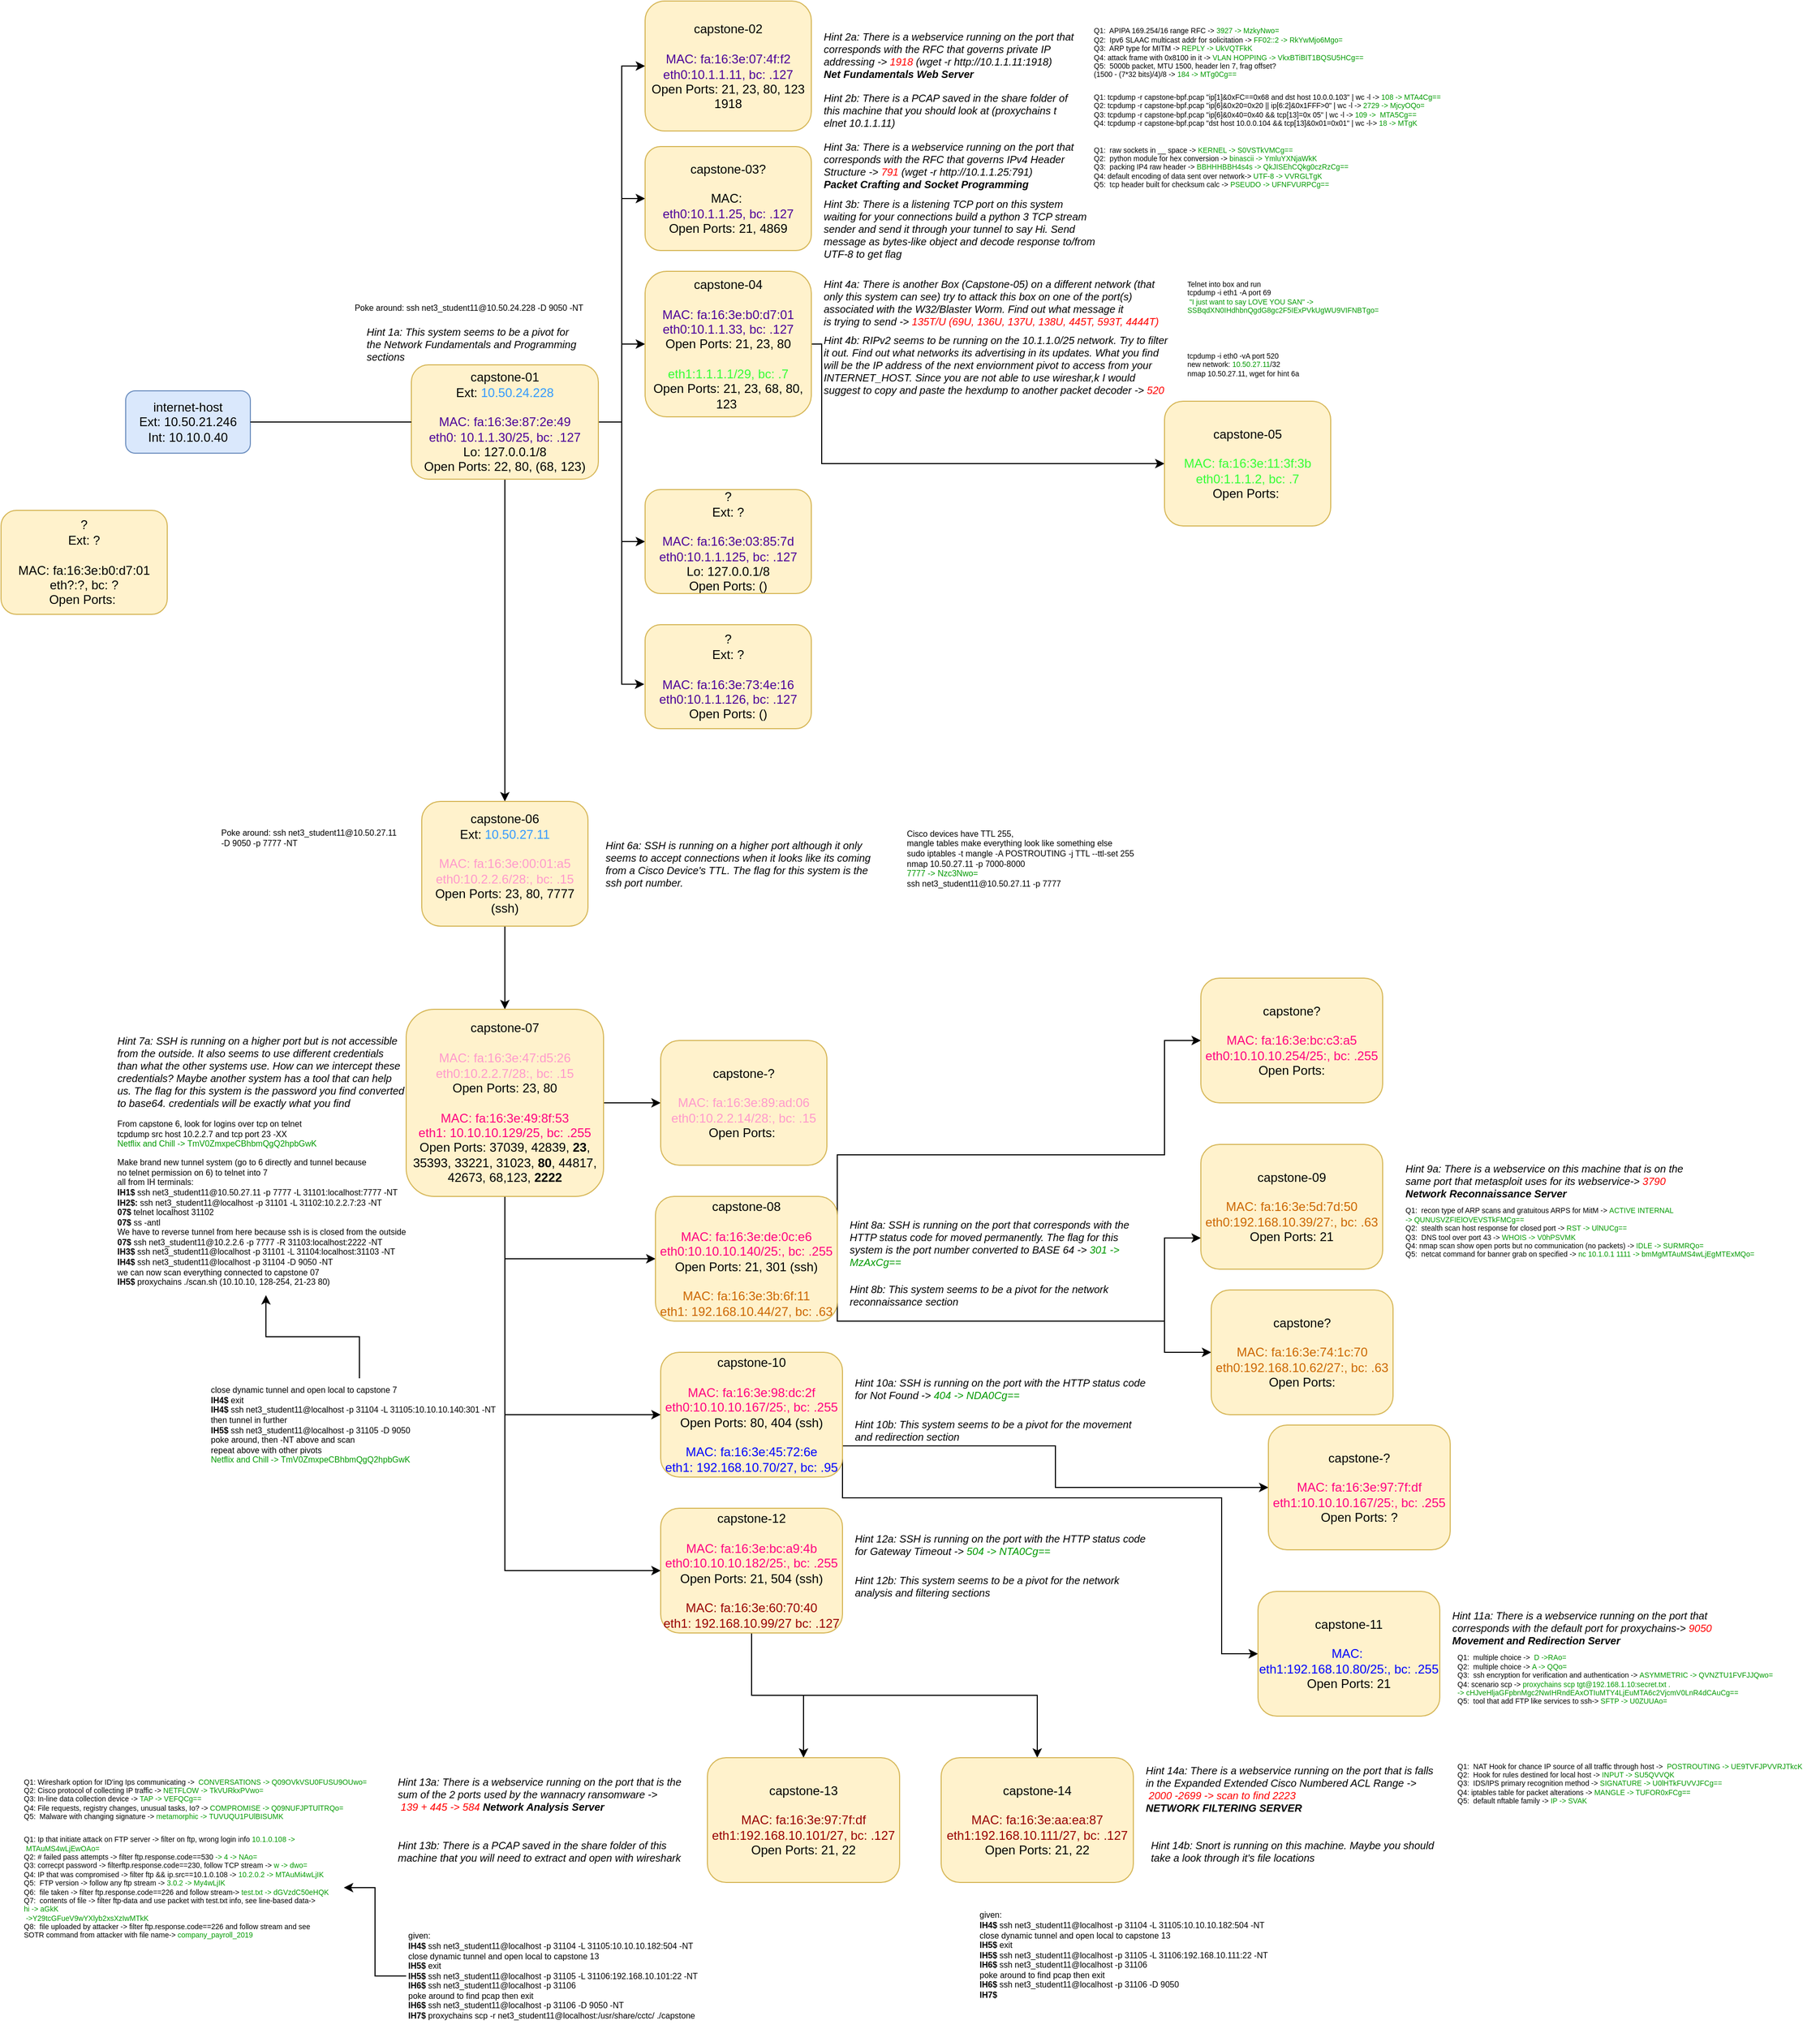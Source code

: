 <mxfile version="16.6.2" type="github">
  <diagram id="ZfgTW8RmMzK-_vYFPty-" name="Page-1">
    <mxGraphModel dx="1363" dy="275" grid="1" gridSize="10" guides="1" tooltips="1" connect="1" arrows="1" fold="1" page="1" pageScale="1" pageWidth="850" pageHeight="1100" math="0" shadow="0">
      <root>
        <mxCell id="0" />
        <mxCell id="1" parent="0" />
        <mxCell id="hog6Gc4PmT9u0CKpANyL-1" value="internet-host&lt;br&gt;Ext: 10.50.21.246&lt;br&gt;Int: 10.10.0.40" style="rounded=1;whiteSpace=wrap;html=1;fillColor=#dae8fc;strokeColor=#6c8ebf;" vertex="1" parent="1">
          <mxGeometry y="745" width="120" height="60" as="geometry" />
        </mxCell>
        <mxCell id="hog6Gc4PmT9u0CKpANyL-12" style="edgeStyle=orthogonalEdgeStyle;rounded=0;orthogonalLoop=1;jettySize=auto;html=1;exitX=1;exitY=0.5;exitDx=0;exitDy=0;entryX=0;entryY=0.5;entryDx=0;entryDy=0;" edge="1" parent="1" source="hog6Gc4PmT9u0CKpANyL-2" target="hog6Gc4PmT9u0CKpANyL-4">
          <mxGeometry relative="1" as="geometry" />
        </mxCell>
        <mxCell id="hog6Gc4PmT9u0CKpANyL-17" style="edgeStyle=orthogonalEdgeStyle;rounded=0;orthogonalLoop=1;jettySize=auto;html=1;exitX=1;exitY=0.5;exitDx=0;exitDy=0;entryX=0;entryY=0.5;entryDx=0;entryDy=0;" edge="1" parent="1" source="hog6Gc4PmT9u0CKpANyL-2" target="hog6Gc4PmT9u0CKpANyL-14">
          <mxGeometry relative="1" as="geometry" />
        </mxCell>
        <mxCell id="hog6Gc4PmT9u0CKpANyL-18" style="edgeStyle=orthogonalEdgeStyle;rounded=0;orthogonalLoop=1;jettySize=auto;html=1;exitX=1;exitY=0.5;exitDx=0;exitDy=0;entryX=0;entryY=0.5;entryDx=0;entryDy=0;" edge="1" parent="1" source="hog6Gc4PmT9u0CKpANyL-2" target="hog6Gc4PmT9u0CKpANyL-15">
          <mxGeometry relative="1" as="geometry" />
        </mxCell>
        <mxCell id="hog6Gc4PmT9u0CKpANyL-19" style="edgeStyle=orthogonalEdgeStyle;rounded=0;orthogonalLoop=1;jettySize=auto;html=1;exitX=1;exitY=0.5;exitDx=0;exitDy=0;entryX=-0.005;entryY=0.573;entryDx=0;entryDy=0;entryPerimeter=0;" edge="1" parent="1" source="hog6Gc4PmT9u0CKpANyL-2" target="hog6Gc4PmT9u0CKpANyL-16">
          <mxGeometry relative="1" as="geometry" />
        </mxCell>
        <mxCell id="hog6Gc4PmT9u0CKpANyL-42" style="edgeStyle=orthogonalEdgeStyle;rounded=0;orthogonalLoop=1;jettySize=auto;html=1;entryX=0.5;entryY=0;entryDx=0;entryDy=0;fontSize=12;fontColor=#000000;" edge="1" parent="1" source="hog6Gc4PmT9u0CKpANyL-2" target="hog6Gc4PmT9u0CKpANyL-41">
          <mxGeometry relative="1" as="geometry">
            <Array as="points" />
          </mxGeometry>
        </mxCell>
        <mxCell id="hog6Gc4PmT9u0CKpANyL-55" style="edgeStyle=orthogonalEdgeStyle;rounded=0;orthogonalLoop=1;jettySize=auto;html=1;exitX=1;exitY=0.5;exitDx=0;exitDy=0;entryX=0;entryY=0.5;entryDx=0;entryDy=0;fontSize=8;fontColor=#000000;" edge="1" parent="1" source="hog6Gc4PmT9u0CKpANyL-2" target="hog6Gc4PmT9u0CKpANyL-20">
          <mxGeometry relative="1" as="geometry" />
        </mxCell>
        <mxCell id="hog6Gc4PmT9u0CKpANyL-2" value="capstone-01&lt;br&gt;Ext: &lt;font color=&quot;#3399ff&quot;&gt;10.50.24.228&lt;/font&gt;&lt;br&gt;&lt;br&gt;&lt;font color=&quot;#4c0099&quot;&gt;MAC:&amp;nbsp;fa:16:3e:87:2e:49&lt;br&gt;eth0: 10.1.1.30/25, bc: .127&lt;/font&gt;&lt;br&gt;Lo: 127.0.0.1/8&lt;br&gt;Open Ports: 22, 80, (68, 123)" style="rounded=1;whiteSpace=wrap;html=1;fillColor=#fff2cc;strokeColor=#d6b656;" vertex="1" parent="1">
          <mxGeometry x="275" y="720" width="180" height="110" as="geometry" />
        </mxCell>
        <mxCell id="hog6Gc4PmT9u0CKpANyL-37" style="edgeStyle=orthogonalEdgeStyle;rounded=0;orthogonalLoop=1;jettySize=auto;html=1;exitX=1;exitY=0.5;exitDx=0;exitDy=0;fontSize=12;fontColor=#000000;entryX=0;entryY=0.5;entryDx=0;entryDy=0;" edge="1" parent="1" source="hog6Gc4PmT9u0CKpANyL-4" target="hog6Gc4PmT9u0CKpANyL-36">
          <mxGeometry relative="1" as="geometry">
            <mxPoint x="970" y="840" as="targetPoint" />
            <Array as="points">
              <mxPoint x="670" y="700" />
              <mxPoint x="670" y="815" />
            </Array>
          </mxGeometry>
        </mxCell>
        <mxCell id="hog6Gc4PmT9u0CKpANyL-4" value="capstone-04&lt;br&gt;&lt;br&gt;&lt;font color=&quot;#4c0099&quot;&gt;MAC:&amp;nbsp;fa:16:3e:b0:d7:01&lt;br&gt;eth0:10.1.1.33, bc: .127&lt;/font&gt;&lt;br&gt;Open Ports: 21, 23, 80&lt;br&gt;&lt;br&gt;&lt;font color=&quot;#33ff33&quot;&gt;eth1:1.1.1.1/29, bc: .7&lt;/font&gt;&lt;br&gt;Open Ports: 21, 23, 68, 80, 123&amp;nbsp;" style="rounded=1;whiteSpace=wrap;html=1;fillColor=#fff2cc;strokeColor=#d6b656;" vertex="1" parent="1">
          <mxGeometry x="500" y="630" width="160" height="140" as="geometry" />
        </mxCell>
        <mxCell id="hog6Gc4PmT9u0CKpANyL-9" value="" style="edgeStyle=orthogonalEdgeStyle;rounded=0;orthogonalLoop=1;jettySize=auto;html=1;exitX=1;exitY=0.5;exitDx=0;exitDy=0;endArrow=none;" edge="1" parent="1" source="hog6Gc4PmT9u0CKpANyL-1" target="hog6Gc4PmT9u0CKpANyL-2">
          <mxGeometry relative="1" as="geometry">
            <mxPoint x="120" y="775" as="sourcePoint" />
            <mxPoint x="230" y="775" as="targetPoint" />
          </mxGeometry>
        </mxCell>
        <mxCell id="hog6Gc4PmT9u0CKpANyL-13" value="?&lt;br&gt;Ext: ?&lt;br&gt;&lt;br&gt;MAC:&amp;nbsp;fa:16:3e:b0:d7:01&lt;br&gt;eth?:?, bc: ?&lt;br&gt;Open Ports:&amp;nbsp;" style="rounded=1;whiteSpace=wrap;html=1;fillColor=#fff2cc;strokeColor=#d6b656;" vertex="1" parent="1">
          <mxGeometry x="-120" y="860" width="160" height="100" as="geometry" />
        </mxCell>
        <mxCell id="hog6Gc4PmT9u0CKpANyL-14" value="capstone-02&lt;br&gt;&lt;br&gt;&lt;font color=&quot;#4c0099&quot;&gt;MAC: fa:16:3e:07:4f:f2&lt;br&gt;eth0:10.1.1.11, bc: .127&lt;/font&gt;&lt;br&gt;Open Ports: 21, 23, 80, 123 1918" style="rounded=1;whiteSpace=wrap;html=1;fillColor=#fff2cc;strokeColor=#d6b656;" vertex="1" parent="1">
          <mxGeometry x="500" y="370" width="160" height="125" as="geometry" />
        </mxCell>
        <mxCell id="hog6Gc4PmT9u0CKpANyL-15" value="?&lt;br&gt;Ext: ?&lt;br&gt;&lt;br&gt;&lt;font color=&quot;#4c0099&quot;&gt;MAC: fa:16:3e:03:85:7d&lt;br&gt;eth0:10.1.1.125, bc: .127&lt;/font&gt;&lt;br&gt;Lo: 127.0.0.1/8&lt;br&gt;Open Ports: ()" style="rounded=1;whiteSpace=wrap;html=1;fillColor=#fff2cc;strokeColor=#d6b656;" vertex="1" parent="1">
          <mxGeometry x="500" y="840" width="160" height="100" as="geometry" />
        </mxCell>
        <mxCell id="hog6Gc4PmT9u0CKpANyL-16" value="?&lt;br&gt;Ext: ?&lt;br&gt;&lt;br&gt;&lt;font color=&quot;#4c0099&quot;&gt;MAC:&amp;nbsp;fa:16:3e:73:4e:16&lt;br&gt;eth0:10.1.1.126, bc: .127&lt;/font&gt;&lt;br&gt;Open Ports: ()" style="rounded=1;whiteSpace=wrap;html=1;fillColor=#fff2cc;strokeColor=#d6b656;" vertex="1" parent="1">
          <mxGeometry x="500" y="970" width="160" height="100" as="geometry" />
        </mxCell>
        <mxCell id="hog6Gc4PmT9u0CKpANyL-20" value="capstone-03?&lt;br&gt;&lt;br&gt;MAC:&amp;nbsp;&lt;br&gt;&lt;font color=&quot;#4c0099&quot;&gt;eth0:10.1.1.25, bc: .127&lt;/font&gt;&lt;br&gt;Open Ports: 21, 4869" style="rounded=1;whiteSpace=wrap;html=1;fillColor=#fff2cc;strokeColor=#d6b656;" vertex="1" parent="1">
          <mxGeometry x="500" y="510" width="160" height="100" as="geometry" />
        </mxCell>
        <mxCell id="hog6Gc4PmT9u0CKpANyL-21" value="Hint 2a: There is a webservice running on the port that &lt;br style=&quot;font-size: 10px&quot;&gt;corresponds with the RFC that governs private IP &lt;br&gt;addressing -&amp;gt; &lt;font color=&quot;#ff0000&quot;&gt;1918&amp;nbsp;&lt;/font&gt;(wget -r http://10.1.1.11:1918)&lt;br&gt;&lt;b&gt;Net Fundamentals Web Server&lt;/b&gt;" style="text;html=1;align=left;verticalAlign=middle;resizable=0;points=[];autosize=1;strokeColor=none;fillColor=none;fontStyle=2;fontSize=10;" vertex="1" parent="1">
          <mxGeometry x="670" y="397" width="260" height="50" as="geometry" />
        </mxCell>
        <mxCell id="hog6Gc4PmT9u0CKpANyL-22" value="Hint 2b: There is a PCAP saved in the share folder of &lt;br&gt;this machine that you should look at (proxychains t&lt;br&gt;elnet 10.1.1.11)" style="text;html=1;align=left;verticalAlign=middle;resizable=0;points=[];autosize=1;strokeColor=none;fillColor=none;fontStyle=2;fontSize=10;" vertex="1" parent="1">
          <mxGeometry x="670" y="455" width="250" height="40" as="geometry" />
        </mxCell>
        <mxCell id="hog6Gc4PmT9u0CKpANyL-23" value="Hint 3a: There is a webservice running on the port that &lt;br&gt;corresponds with&amp;nbsp;the RFC that governs IPv4 Header &lt;br&gt;Structure -&amp;gt; &lt;font color=&quot;#ff0000&quot;&gt;791 &lt;/font&gt;(wget -r http://10.1.1.25:791)&lt;b&gt;&lt;br&gt;Packet Crafting and Socket Programming&lt;/b&gt;" style="text;html=1;align=left;verticalAlign=middle;resizable=0;points=[];autosize=1;strokeColor=none;fillColor=none;fontStyle=2;fontSize=10;" vertex="1" parent="1">
          <mxGeometry x="670" y="503" width="260" height="50" as="geometry" />
        </mxCell>
        <mxCell id="hog6Gc4PmT9u0CKpANyL-24" value="Hint 3b: There is a listening TCP port on this system &lt;br&gt;waiting for your connections build a python 3 TCP stream &lt;br&gt;sender and send it through your tunnel to say Hi. Send &lt;br&gt;message as bytes-like object and&amp;nbsp;decode response to/from &lt;br&gt;UTF-8 to get flag&amp;nbsp;" style="text;html=1;align=left;verticalAlign=middle;resizable=0;points=[];autosize=1;strokeColor=none;fillColor=none;fontStyle=2;fontSize=10;" vertex="1" parent="1">
          <mxGeometry x="670" y="554" width="280" height="70" as="geometry" />
        </mxCell>
        <mxCell id="hog6Gc4PmT9u0CKpANyL-25" value="Hint 4a: There is another Box (Capstone-05) on a different network (that&lt;br&gt;only this system can see) try to attack this box on one of the port(s)&amp;nbsp;&lt;br&gt;associated with the W32/Blaster Worm. Find out what message it&lt;br&gt;is trying to send -&amp;gt;&amp;nbsp;&lt;font color=&quot;#ff0000&quot;&gt;135T/U (69U, 136U, 137U, 138U, 445T, 593T, 4444T)&lt;/font&gt;" style="text;html=1;align=left;verticalAlign=middle;resizable=0;points=[];autosize=1;strokeColor=none;fillColor=none;fontStyle=2;fontSize=10;" vertex="1" parent="1">
          <mxGeometry x="670" y="635" width="340" height="50" as="geometry" />
        </mxCell>
        <mxCell id="hog6Gc4PmT9u0CKpANyL-26" value="Hint 4b: RIPv2 seems to be running on the 10.1.1.0/25 network. Try to filter&lt;br&gt;it out. Find out what networks its advertising in its updates. What you find&lt;br&gt;will be the IP address of the next enviornment pivot to access from your&amp;nbsp;&lt;br&gt;INTERNET_HOST. Since you are not able to use wireshar,k I would &lt;br&gt;suggest to copy and paste the hexdump to another packet decoder -&amp;gt; &lt;font color=&quot;#ff0000&quot;&gt;520&lt;/font&gt;" style="text;html=1;align=left;verticalAlign=middle;resizable=0;points=[];autosize=1;strokeColor=none;fillColor=none;fontStyle=2;fontSize=10;" vertex="1" parent="1">
          <mxGeometry x="670" y="685" width="350" height="70" as="geometry" />
        </mxCell>
        <mxCell id="hog6Gc4PmT9u0CKpANyL-27" value="Hint 1a: This system seems to be a pivot for&lt;br&gt;the Network Fundamentals and Programming&lt;br&gt;sections" style="text;html=1;align=left;verticalAlign=middle;resizable=0;points=[];autosize=1;strokeColor=none;fillColor=none;fontStyle=2;fontSize=10;" vertex="1" parent="1">
          <mxGeometry x="230" y="680" width="220" height="40" as="geometry" />
        </mxCell>
        <mxCell id="hog6Gc4PmT9u0CKpANyL-30" value="&lt;font color=&quot;#000000&quot; style=&quot;font-size: 7px&quot;&gt;Q1:&amp;nbsp; APIPA 169.254/16 range RFC -&amp;gt;&lt;/font&gt;&lt;font color=&quot;#009900&quot; style=&quot;font-size: 7px&quot;&gt;&amp;nbsp;3927 -&amp;gt; MzkyNwo=&lt;br style=&quot;font-size: 7px&quot;&gt;&lt;/font&gt;&lt;font color=&quot;#000000&quot; style=&quot;font-size: 7px&quot;&gt;Q2:&amp;nbsp; Ipv6 SLAAC multicast addr for solicitation -&amp;gt;&lt;/font&gt;&lt;font color=&quot;#009900&quot; style=&quot;font-size: 7px&quot;&gt;&amp;nbsp;FF02::2 -&amp;gt;&amp;nbsp;&lt;/font&gt;&lt;font color=&quot;#009900&quot; style=&quot;font-size: 7px&quot;&gt;RkYwMjo6Mgo=&lt;br style=&quot;font-size: 7px&quot;&gt;&lt;/font&gt;&lt;font color=&quot;#000000&quot; style=&quot;font-size: 7px&quot;&gt;Q3:&amp;nbsp; ARP type for MITM -&amp;gt;&lt;/font&gt;&lt;font color=&quot;#009900&quot; style=&quot;font-size: 7px&quot;&gt;&amp;nbsp;REPLY -&amp;gt;&amp;nbsp;&lt;/font&gt;&lt;font color=&quot;#009900&quot; style=&quot;font-size: 7px&quot;&gt;UkVQTFkK&lt;br style=&quot;font-size: 7px&quot;&gt;&lt;/font&gt;&lt;font color=&quot;#000000&quot; style=&quot;font-size: 7px&quot;&gt;Q4: attack frame with 0x8100 in it -&amp;gt;&lt;/font&gt;&lt;font color=&quot;#009900&quot; style=&quot;font-size: 7px&quot;&gt;&amp;nbsp;VLAN HOPPING -&amp;gt;&amp;nbsp;&lt;/font&gt;&lt;font color=&quot;#009900&quot; style=&quot;font-size: 7px&quot;&gt;VkxBTiBIT1BQSU5HCg==&lt;br style=&quot;font-size: 7px&quot;&gt;&lt;/font&gt;&lt;font color=&quot;#000000&quot; style=&quot;font-size: 7px&quot;&gt;Q5:&amp;nbsp; 5000b packet, MTU 1500, header len 7, frag offset? &lt;br style=&quot;font-size: 7px&quot;&gt;(1500 - (7*32 bits)/4)/8 -&amp;gt;&lt;/font&gt;&lt;font color=&quot;#009900&quot; style=&quot;font-size: 7px&quot;&gt;&amp;nbsp;184 -&amp;gt;&amp;nbsp;&lt;/font&gt;&lt;font color=&quot;#009900&quot; style=&quot;font-size: 7px&quot;&gt;MTg0Cg==&lt;br style=&quot;font-size: 7px&quot;&gt;&lt;/font&gt;" style="text;html=1;align=left;verticalAlign=middle;resizable=0;points=[];autosize=1;strokeColor=none;fillColor=none;fontSize=7;fontColor=#FF0000;" vertex="1" parent="1">
          <mxGeometry x="930" y="395" width="280" height="50" as="geometry" />
        </mxCell>
        <mxCell id="hog6Gc4PmT9u0CKpANyL-31" value="&lt;font color=&quot;#000000&quot; style=&quot;font-size: 7px&quot;&gt;Q1:&amp;nbsp;&lt;span style=&quot;font-size: 7px&quot;&gt;tcpdump -r capstone-bpf.pcap &quot;ip[1]&amp;amp;0xFC==0x68 and dst host&amp;nbsp;&lt;/span&gt;&lt;span style=&quot;font-size: 7px&quot;&gt;10.0.0.103&quot; | wc -l&lt;/span&gt;&amp;nbsp;-&amp;gt;&lt;/font&gt;&lt;font color=&quot;#009900&quot; style=&quot;font-size: 7px&quot;&gt;&amp;nbsp;108 -&amp;gt; MTA4Cg==&lt;br style=&quot;font-size: 7px&quot;&gt;&lt;/font&gt;&lt;font color=&quot;#000000&quot; style=&quot;font-size: 7px&quot;&gt;Q2: tcpdump -r capstone-bpf.pcap &quot;ip[6]&amp;amp;0x20=0x20 || ip[6:2]&amp;amp;0x1FFF&amp;gt;0&quot; | wc -l&amp;nbsp;-&amp;gt;&lt;/font&gt;&lt;font color=&quot;#009900&quot; style=&quot;font-size: 7px&quot;&gt;&amp;nbsp;2729 -&amp;gt;&amp;nbsp;&lt;/font&gt;&lt;font color=&quot;#009900&quot; style=&quot;font-size: 7px&quot;&gt;MjcyOQo=&lt;br style=&quot;font-size: 7px&quot;&gt;&lt;/font&gt;&lt;font color=&quot;#000000&quot; style=&quot;font-size: 7px&quot;&gt;Q3:&amp;nbsp;&lt;span style=&quot;font-size: 7px&quot;&gt;tcpdump -r capstone-bpf.pcap &quot;ip[6]&amp;amp;0x40=0x40 &amp;amp;&amp;amp; tcp[13]=0x&amp;nbsp;&lt;/span&gt;&lt;span style=&quot;font-size: 7px&quot;&gt;05&quot; | wc -l&amp;nbsp;&lt;/span&gt;-&amp;gt;&lt;/font&gt;&lt;font color=&quot;#009900&quot; style=&quot;font-size: 7px&quot;&gt;&amp;nbsp;109 -&amp;gt;&amp;nbsp;&amp;nbsp;&lt;/font&gt;&lt;font color=&quot;#009900&quot; style=&quot;font-size: 7px&quot;&gt;MTA5Cg==&lt;br style=&quot;font-size: 7px&quot;&gt;&lt;/font&gt;&lt;font color=&quot;#000000&quot; style=&quot;font-size: 7px&quot;&gt;Q4:&amp;nbsp;&lt;span style=&quot;font-size: 7px&quot;&gt;tcpdump -r capstone-bpf.pcap &quot;dst host 10.0.0.104 &amp;amp;&amp;amp; tcp[13&lt;/span&gt;&lt;span style=&quot;font-size: 7px&quot;&gt;]&amp;amp;0x01=0x01&quot; | wc -l&lt;/span&gt;-&amp;gt;&lt;/font&gt;&lt;font color=&quot;#009900&quot; style=&quot;font-size: 7px&quot;&gt;&amp;nbsp;18 -&amp;gt;&amp;nbsp;&lt;/font&gt;&lt;font color=&quot;#009900&quot; style=&quot;font-size: 7px&quot;&gt;MTgK&lt;br style=&quot;font-size: 7px&quot;&gt;&lt;/font&gt;" style="text;html=1;align=left;verticalAlign=middle;resizable=0;points=[];autosize=1;strokeColor=none;fillColor=none;fontSize=7;fontColor=#FF0000;" vertex="1" parent="1">
          <mxGeometry x="930" y="455" width="350" height="40" as="geometry" />
        </mxCell>
        <mxCell id="hog6Gc4PmT9u0CKpANyL-34" value="&lt;font color=&quot;#000000&quot; style=&quot;font-size: 7px;&quot;&gt;Q1:&amp;nbsp; raw sockets in __ space -&amp;gt;&lt;/font&gt;&lt;font color=&quot;#009900&quot; style=&quot;font-size: 7px;&quot;&gt;&amp;nbsp;KERNEL -&amp;gt; S0VSTkVMCg==&lt;br style=&quot;font-size: 7px;&quot;&gt;&lt;/font&gt;&lt;font color=&quot;#000000&quot; style=&quot;font-size: 7px;&quot;&gt;Q2:&amp;nbsp; python module for hex conversion -&amp;gt;&lt;/font&gt;&lt;font color=&quot;#009900&quot; style=&quot;font-size: 7px;&quot;&gt;&amp;nbsp;binascii -&amp;gt;&amp;nbsp;&lt;/font&gt;&lt;font color=&quot;#009900&quot; style=&quot;font-size: 7px;&quot;&gt;YmluYXNjaWkK&lt;br style=&quot;font-size: 7px;&quot;&gt;&lt;/font&gt;&lt;font color=&quot;#000000&quot; style=&quot;font-size: 7px;&quot;&gt;Q3:&amp;nbsp; packing IP4 raw header -&amp;gt;&lt;/font&gt;&lt;font color=&quot;#009900&quot; style=&quot;font-size: 7px;&quot;&gt;&amp;nbsp;BBHHHBBH4s4s -&amp;gt;&amp;nbsp;&lt;/font&gt;&lt;font color=&quot;#009900&quot; style=&quot;font-size: 7px;&quot;&gt;QkJISEhCQkg0czRzCg==&lt;br style=&quot;font-size: 7px;&quot;&gt;&lt;/font&gt;&lt;font color=&quot;#000000&quot; style=&quot;font-size: 7px;&quot;&gt;Q4: default encoding of data sent over network-&amp;gt;&lt;/font&gt;&lt;font color=&quot;#009900&quot; style=&quot;font-size: 7px;&quot;&gt;&amp;nbsp;UTF-8 -&amp;gt;&amp;nbsp;&lt;/font&gt;&lt;font color=&quot;#009900&quot; style=&quot;font-size: 7px;&quot;&gt;VVRGLTgK&lt;br style=&quot;font-size: 7px;&quot;&gt;&lt;/font&gt;&lt;font color=&quot;#000000&quot; style=&quot;font-size: 7px;&quot;&gt;Q5:&amp;nbsp; tcp header built for checksum calc&amp;nbsp;-&amp;gt;&lt;/font&gt;&lt;font color=&quot;#009900&quot; style=&quot;font-size: 7px;&quot;&gt;&amp;nbsp;PSEUDO -&amp;gt;&amp;nbsp;&lt;/font&gt;&lt;font color=&quot;#009900&quot; style=&quot;font-size: 7px;&quot;&gt;UFNFVURPCg==&lt;br style=&quot;font-size: 7px;&quot;&gt;&lt;/font&gt;" style="text;html=1;align=left;verticalAlign=middle;resizable=0;points=[];autosize=1;strokeColor=none;fillColor=none;fontSize=7;fontColor=#FF0000;" vertex="1" parent="1">
          <mxGeometry x="930" y="505" width="260" height="50" as="geometry" />
        </mxCell>
        <mxCell id="hog6Gc4PmT9u0CKpANyL-36" value="capstone-05&lt;br&gt;&lt;br&gt;&lt;font color=&quot;#33ff33&quot;&gt;MAC:&amp;nbsp;fa:16:3e:11:3f:3b&lt;br&gt;eth0:1.1.1.2, bc: .7&lt;br&gt;&lt;/font&gt;Open Ports:&amp;nbsp;" style="rounded=1;whiteSpace=wrap;html=1;fillColor=#fff2cc;strokeColor=#d6b656;" vertex="1" parent="1">
          <mxGeometry x="1000" y="755" width="160" height="120" as="geometry" />
        </mxCell>
        <mxCell id="hog6Gc4PmT9u0CKpANyL-38" value="&lt;font&gt;&lt;font color=&quot;#000000&quot; style=&quot;font-size: 7px&quot;&gt;Telnet into box and run&lt;br&gt;&lt;/font&gt;&lt;font color=&quot;#000000&quot;&gt;tcpdump -i eth1 -A port 69&lt;/font&gt;&lt;br&gt;&amp;nbsp;&lt;font color=&quot;#009900&quot;&gt;&quot;I just want to say LOVE YOU SAN&quot; -&amp;gt;&lt;br&gt;SSBqdXN0IHdhbnQgdG8gc2F5IExPVkUgWU9VIFNBTgo=&amp;nbsp;&lt;/font&gt;&amp;nbsp;&lt;br style=&quot;font-size: 7px&quot;&gt;&lt;/font&gt;" style="text;html=1;align=left;verticalAlign=middle;resizable=0;points=[];autosize=1;strokeColor=none;fillColor=none;fontSize=7;fontColor=#FF0000;" vertex="1" parent="1">
          <mxGeometry x="1020" y="635" width="200" height="40" as="geometry" />
        </mxCell>
        <mxCell id="hog6Gc4PmT9u0CKpANyL-40" value="&lt;font&gt;&lt;font color=&quot;#000000&quot;&gt;tcpdump -i eth0 -vA port 520&lt;br&gt;new network:&amp;nbsp;&lt;/font&gt;&lt;font color=&quot;#009900&quot;&gt;10.50.27.11&lt;/font&gt;&lt;font color=&quot;#000000&quot;&gt;/32&lt;br&gt;nmap 10.50.27.11, wget for hint 6a&lt;/font&gt;&lt;br style=&quot;font-size: 7px&quot;&gt;&lt;/font&gt;" style="text;html=1;align=left;verticalAlign=middle;resizable=0;points=[];autosize=1;strokeColor=none;fillColor=none;fontSize=7;fontColor=#FF0000;" vertex="1" parent="1">
          <mxGeometry x="1020" y="705" width="120" height="30" as="geometry" />
        </mxCell>
        <mxCell id="hog6Gc4PmT9u0CKpANyL-50" style="edgeStyle=orthogonalEdgeStyle;rounded=0;orthogonalLoop=1;jettySize=auto;html=1;exitX=0.5;exitY=1;exitDx=0;exitDy=0;fontSize=8;fontColor=#000000;" edge="1" parent="1" source="hog6Gc4PmT9u0CKpANyL-41" target="hog6Gc4PmT9u0CKpANyL-48">
          <mxGeometry relative="1" as="geometry" />
        </mxCell>
        <mxCell id="hog6Gc4PmT9u0CKpANyL-41" value="capstone-06&lt;br&gt;Ext: &lt;font color=&quot;#3399ff&quot;&gt;10.50.27.11&lt;/font&gt;&lt;br&gt;&lt;br&gt;&lt;font color=&quot;#ff99cc&quot;&gt;MAC:&amp;nbsp;fa:16:3e:00:01:a5&lt;br&gt;eth0:10.2.2.6/28:, bc: .15&lt;/font&gt;&lt;br&gt;Open Ports: 23, 80, 7777 (ssh)" style="rounded=1;whiteSpace=wrap;html=1;fillColor=#fff2cc;strokeColor=#d6b656;" vertex="1" parent="1">
          <mxGeometry x="285" y="1140" width="160" height="120" as="geometry" />
        </mxCell>
        <mxCell id="hog6Gc4PmT9u0CKpANyL-43" value="Hint 6a: SSH is running on a higher port although it only &lt;br&gt;seems to accept connections when it looks like its coming &lt;br&gt;from a Cisco Device&#39;s TTL. The flag for this system is the &lt;br&gt;ssh port number." style="text;html=1;align=left;verticalAlign=middle;resizable=0;points=[];autosize=1;strokeColor=none;fillColor=none;fontStyle=2;fontSize=10;" vertex="1" parent="1">
          <mxGeometry x="460" y="1175" width="270" height="50" as="geometry" />
        </mxCell>
        <mxCell id="hog6Gc4PmT9u0CKpANyL-44" value="&lt;div style=&quot;font-size: 8px&quot;&gt;&lt;span style=&quot;font-size: 8px&quot;&gt;Cisco devices have TTL 255,&lt;/span&gt;&lt;/div&gt;mangle tables make everything look like something else&lt;br style=&quot;font-size: 8px&quot;&gt;sudo iptables -t mangle -A POSTROUTING -j TTL --ttl-set 255&lt;br&gt;nmap 10.50.27.11 -p 7000-8000&lt;br&gt;&lt;font color=&quot;#009900&quot;&gt;7777 -&amp;gt;&amp;nbsp;Nzc3Nwo=&lt;/font&gt;&lt;br&gt;ssh net3_student11@10.50.27.11 -p 7777" style="text;html=1;align=left;verticalAlign=middle;resizable=0;points=[];autosize=1;strokeColor=none;fillColor=none;fontSize=8;fontColor=#000000;" vertex="1" parent="1">
          <mxGeometry x="750" y="1160" width="230" height="70" as="geometry" />
        </mxCell>
        <mxCell id="hog6Gc4PmT9u0CKpANyL-46" value="Poke around:&amp;nbsp;ssh net3_student11@10.50.24.228 -D 9050 -NT" style="text;html=1;align=center;verticalAlign=middle;resizable=0;points=[];autosize=1;strokeColor=none;fillColor=none;fontSize=8;fontColor=#000000;" vertex="1" parent="1">
          <mxGeometry x="210" y="655" width="240" height="20" as="geometry" />
        </mxCell>
        <mxCell id="hog6Gc4PmT9u0CKpANyL-47" value="Poke around:&amp;nbsp;ssh net3_student11@10.50.27.11 &lt;br&gt;-D 9050 -p 7777 -NT" style="text;html=1;align=left;verticalAlign=middle;resizable=0;points=[];autosize=1;strokeColor=none;fillColor=none;fontSize=8;fontColor=#000000;" vertex="1" parent="1">
          <mxGeometry x="90" y="1160" width="180" height="30" as="geometry" />
        </mxCell>
        <mxCell id="hog6Gc4PmT9u0CKpANyL-51" style="edgeStyle=orthogonalEdgeStyle;rounded=0;orthogonalLoop=1;jettySize=auto;html=1;exitX=1;exitY=0.5;exitDx=0;exitDy=0;fontSize=8;fontColor=#000000;" edge="1" parent="1" source="hog6Gc4PmT9u0CKpANyL-48" target="hog6Gc4PmT9u0CKpANyL-49">
          <mxGeometry relative="1" as="geometry" />
        </mxCell>
        <mxCell id="hog6Gc4PmT9u0CKpANyL-68" style="edgeStyle=orthogonalEdgeStyle;rounded=0;orthogonalLoop=1;jettySize=auto;html=1;exitX=0.5;exitY=1;exitDx=0;exitDy=0;fontSize=8;fontColor=#009900;" edge="1" parent="1" source="hog6Gc4PmT9u0CKpANyL-48" target="hog6Gc4PmT9u0CKpANyL-56">
          <mxGeometry relative="1" as="geometry" />
        </mxCell>
        <mxCell id="hog6Gc4PmT9u0CKpANyL-69" style="edgeStyle=orthogonalEdgeStyle;rounded=0;orthogonalLoop=1;jettySize=auto;html=1;exitX=0.5;exitY=1;exitDx=0;exitDy=0;entryX=0;entryY=0.5;entryDx=0;entryDy=0;fontSize=8;fontColor=#009900;" edge="1" parent="1" source="hog6Gc4PmT9u0CKpANyL-48" target="hog6Gc4PmT9u0CKpANyL-57">
          <mxGeometry relative="1" as="geometry" />
        </mxCell>
        <mxCell id="hog6Gc4PmT9u0CKpANyL-70" style="edgeStyle=orthogonalEdgeStyle;rounded=0;orthogonalLoop=1;jettySize=auto;html=1;exitX=0.5;exitY=1;exitDx=0;exitDy=0;entryX=0;entryY=0.5;entryDx=0;entryDy=0;fontSize=8;fontColor=#009900;" edge="1" parent="1" source="hog6Gc4PmT9u0CKpANyL-48" target="hog6Gc4PmT9u0CKpANyL-62">
          <mxGeometry relative="1" as="geometry" />
        </mxCell>
        <mxCell id="hog6Gc4PmT9u0CKpANyL-48" value="capstone-07&lt;br&gt;&lt;br&gt;&lt;font color=&quot;#ff99cc&quot;&gt;MAC:&amp;nbsp;fa:16:3e:47:d5:26&lt;br&gt;eth0:10.2.2.7/28:, bc: .15&lt;/font&gt;&lt;br&gt;Open Ports: 23, 80&lt;br&gt;&lt;br&gt;&lt;font color=&quot;#ff0080&quot;&gt;MAC:&amp;nbsp;fa:16:3e:49:8f:53&lt;br&gt;eth1: 10.10.10.129/25, bc: .255&lt;/font&gt;&lt;br&gt;Open Ports: 37039, 42839, &lt;b&gt;23&lt;/b&gt;, 35393, 33221, 31023, &lt;b&gt;80&lt;/b&gt;, 44817, 42673, 68,123, &lt;b&gt;2222&lt;/b&gt;" style="rounded=1;whiteSpace=wrap;html=1;fillColor=#fff2cc;strokeColor=#d6b656;" vertex="1" parent="1">
          <mxGeometry x="270" y="1340" width="190" height="180" as="geometry" />
        </mxCell>
        <mxCell id="hog6Gc4PmT9u0CKpANyL-49" value="capstone-?&lt;br&gt;&lt;br&gt;&lt;font color=&quot;#ff99cc&quot;&gt;MAC:&amp;nbsp;fa:16:3e:89:ad:06&lt;br&gt;eth0:10.2.2.14/28:, bc: .15&lt;/font&gt;&lt;br&gt;Open Ports:&amp;nbsp;" style="rounded=1;whiteSpace=wrap;html=1;fillColor=#fff2cc;strokeColor=#d6b656;" vertex="1" parent="1">
          <mxGeometry x="515" y="1370" width="160" height="120" as="geometry" />
        </mxCell>
        <mxCell id="hog6Gc4PmT9u0CKpANyL-52" value="Hint 7a: SSH is running on a higher port but is not accessible&lt;br&gt;from the outside. It also seems to use different credentials&amp;nbsp;&lt;br&gt;than what the other systems use. How can we intercept these&lt;br&gt;credentials? Maybe another system has a tool that can help&lt;br&gt;us. The flag for this system is the password you find converted&lt;br&gt;to base64. credentials will be exactly what you find" style="text;html=1;align=left;verticalAlign=middle;resizable=0;points=[];autosize=1;strokeColor=none;fillColor=none;fontStyle=2;fontSize=10;" vertex="1" parent="1">
          <mxGeometry x="-10" y="1360" width="290" height="80" as="geometry" />
        </mxCell>
        <mxCell id="hog6Gc4PmT9u0CKpANyL-53" value="From capstone 6, look for logins over tcp on telnet&lt;br&gt;tcpdump src host 10.2.2.7 and tcp port 23 -XX&lt;br&gt;&lt;font color=&quot;#009900&quot;&gt;Netflix and Chill -&amp;gt;&amp;nbsp;TmV0ZmxpeCBhbmQgQ2hpbGwK&lt;/font&gt;" style="text;html=1;align=left;verticalAlign=middle;resizable=0;points=[];autosize=1;strokeColor=none;fillColor=none;fontSize=8;fontColor=#000000;" vertex="1" parent="1">
          <mxGeometry x="-10" y="1440" width="210" height="40" as="geometry" />
        </mxCell>
        <mxCell id="hog6Gc4PmT9u0CKpANyL-54" value="&lt;div&gt;&lt;font color=&quot;#000000&quot;&gt;Make brand new tunnel system (go to 6 directly and tunnel because&amp;nbsp;&lt;/font&gt;&lt;/div&gt;&lt;div&gt;&lt;font color=&quot;#000000&quot;&gt;no telnet permission on 6) to telnet into 7&lt;/font&gt;&lt;/div&gt;&lt;div&gt;&lt;font color=&quot;#000000&quot;&gt;all from IH terminals:&lt;/font&gt;&lt;/div&gt;&lt;div&gt;&lt;font color=&quot;#000000&quot;&gt;&lt;b&gt;IH1$&amp;nbsp;&lt;/b&gt;ssh net3_student11@10.50.27.11 -p 7777 -L 31101:localhost:777&lt;/font&gt;&lt;span style=&quot;color: rgb(0 , 0 , 0)&quot;&gt;7 -NT&lt;/span&gt;&lt;/div&gt;&lt;div&gt;&lt;font color=&quot;#000000&quot;&gt;&lt;b&gt;IH2$:&amp;nbsp;&lt;/b&gt;ssh net3_student11@localhost -p 31101 -L 31102:10.2.2.7:23 -NT&lt;/font&gt;&lt;br&gt;&lt;/div&gt;&lt;div&gt;&lt;font color=&quot;#000000&quot;&gt;&lt;b&gt;07$&amp;nbsp;&lt;/b&gt;telnet localhost 31102&lt;br&gt;&lt;/font&gt;&lt;/div&gt;&lt;div&gt;&lt;font color=&quot;#000000&quot;&gt;&lt;b&gt;07$&amp;nbsp;&lt;/b&gt;ss -antl&lt;/font&gt;&lt;/div&gt;&lt;div&gt;&lt;font color=&quot;#000000&quot;&gt;We have to reverse tunnel from here because ssh is is closed from the outside&lt;/font&gt;&lt;/div&gt;&lt;b style=&quot;color: rgb(0 , 0 , 0)&quot;&gt;07$&amp;nbsp;&lt;/b&gt;&lt;span style=&quot;color: rgb(0 , 0 , 0)&quot;&gt;ssh net3_student11@10.2.2.6 -p 7777 -R 31103:localhost:2222 -NT&lt;br&gt;&lt;/span&gt;&lt;b style=&quot;color: rgb(0 , 0 , 0)&quot;&gt;IH3$&amp;nbsp;&lt;/b&gt;&lt;font color=&quot;#000000&quot;&gt;ssh net3_student11@localhost -p 31101 -L 31104:localhost:31103 -NT&lt;br&gt;&lt;b&gt;IH4$ &lt;/b&gt;ssh net3_student11@localhost -p 31104 -D 9050 -NT&lt;br&gt;we can now scan everything connected to capstone 07&lt;br&gt;&lt;b&gt;IH5$&lt;/b&gt; proxychains ./scan.sh (10.10.10, 128-254, 21-23 80)&lt;br&gt;&lt;/font&gt;" style="text;html=1;align=left;verticalAlign=middle;resizable=0;points=[];autosize=1;strokeColor=none;fillColor=none;fontSize=8;fontColor=#009900;" vertex="1" parent="1">
          <mxGeometry x="-10" y="1475" width="290" height="140" as="geometry" />
        </mxCell>
        <mxCell id="hog6Gc4PmT9u0CKpANyL-71" style="edgeStyle=orthogonalEdgeStyle;rounded=0;orthogonalLoop=1;jettySize=auto;html=1;exitX=1;exitY=0.75;exitDx=0;exitDy=0;entryX=0;entryY=0.75;entryDx=0;entryDy=0;fontSize=8;fontColor=#009900;" edge="1" parent="1" source="hog6Gc4PmT9u0CKpANyL-56" target="hog6Gc4PmT9u0CKpANyL-67">
          <mxGeometry relative="1" as="geometry">
            <Array as="points">
              <mxPoint x="685" y="1640" />
              <mxPoint x="1000" y="1640" />
            </Array>
          </mxGeometry>
        </mxCell>
        <mxCell id="hog6Gc4PmT9u0CKpANyL-74" style="edgeStyle=orthogonalEdgeStyle;rounded=0;orthogonalLoop=1;jettySize=auto;html=1;exitX=1;exitY=0.25;exitDx=0;exitDy=0;entryX=0;entryY=0.5;entryDx=0;entryDy=0;fontSize=8;fontColor=#009900;" edge="1" parent="1" source="hog6Gc4PmT9u0CKpANyL-56" target="hog6Gc4PmT9u0CKpANyL-73">
          <mxGeometry relative="1" as="geometry">
            <Array as="points">
              <mxPoint x="685" y="1480" />
              <mxPoint x="1000" y="1480" />
              <mxPoint x="1000" y="1370" />
            </Array>
          </mxGeometry>
        </mxCell>
        <mxCell id="hog6Gc4PmT9u0CKpANyL-75" style="edgeStyle=orthogonalEdgeStyle;rounded=0;orthogonalLoop=1;jettySize=auto;html=1;exitX=1;exitY=0.75;exitDx=0;exitDy=0;fontSize=8;fontColor=#009900;entryX=0;entryY=0.5;entryDx=0;entryDy=0;" edge="1" parent="1" source="hog6Gc4PmT9u0CKpANyL-56" target="hog6Gc4PmT9u0CKpANyL-72">
          <mxGeometry relative="1" as="geometry">
            <mxPoint x="1030" y="1900" as="targetPoint" />
            <Array as="points">
              <mxPoint x="685" y="1640" />
              <mxPoint x="1000" y="1640" />
              <mxPoint x="1000" y="1670" />
            </Array>
          </mxGeometry>
        </mxCell>
        <mxCell id="hog6Gc4PmT9u0CKpANyL-56" value="capstone-08&lt;br&gt;&lt;br&gt;&lt;font color=&quot;#ff0080&quot;&gt;MAC:&amp;nbsp;fa:16:3e:de:0c:e6&lt;br&gt;eth0:10.10.10.140/25:, bc: .255&lt;/font&gt;&lt;br&gt;Open Ports: 21, 301 (ssh)&lt;br&gt;&lt;br&gt;&lt;font color=&quot;#cc6600&quot;&gt;MAC:&amp;nbsp;fa:16:3e:3b:6f:11&lt;br&gt;eth1:&amp;nbsp;192.168.10.44/27, bc: .63&lt;/font&gt;" style="rounded=1;whiteSpace=wrap;html=1;fillColor=#fff2cc;strokeColor=#d6b656;" vertex="1" parent="1">
          <mxGeometry x="510" y="1520" width="175" height="120" as="geometry" />
        </mxCell>
        <mxCell id="hog6Gc4PmT9u0CKpANyL-80" style="edgeStyle=orthogonalEdgeStyle;rounded=0;orthogonalLoop=1;jettySize=auto;html=1;exitX=1;exitY=0.75;exitDx=0;exitDy=0;entryX=0;entryY=0.5;entryDx=0;entryDy=0;fontSize=8;fontColor=#FF0000;" edge="1" parent="1" source="hog6Gc4PmT9u0CKpANyL-57" target="hog6Gc4PmT9u0CKpANyL-79">
          <mxGeometry relative="1" as="geometry" />
        </mxCell>
        <mxCell id="hog6Gc4PmT9u0CKpANyL-83" style="edgeStyle=orthogonalEdgeStyle;rounded=0;orthogonalLoop=1;jettySize=auto;html=1;exitX=0.98;exitY=0.836;exitDx=0;exitDy=0;entryX=0;entryY=0.5;entryDx=0;entryDy=0;fontSize=8;fontColor=#0000FF;exitPerimeter=0;" edge="1" parent="1" source="hog6Gc4PmT9u0CKpANyL-57" target="hog6Gc4PmT9u0CKpANyL-81">
          <mxGeometry relative="1" as="geometry">
            <Array as="points">
              <mxPoint x="690" y="1770" />
              <mxPoint x="690" y="1810" />
              <mxPoint x="1055" y="1810" />
            </Array>
          </mxGeometry>
        </mxCell>
        <mxCell id="hog6Gc4PmT9u0CKpANyL-57" value="capstone-10&lt;br&gt;&lt;br&gt;&lt;font color=&quot;#ff0080&quot;&gt;MAC:&amp;nbsp;fa:16:3e:98:dc:2f&lt;br&gt;eth0:10.10.10.167/25:, bc: .255&lt;/font&gt;&lt;br&gt;Open Ports: 80, 404 (ssh)&lt;br&gt;&lt;br&gt;&lt;font color=&quot;#0000ff&quot;&gt;MAC:&amp;nbsp;fa:16:3e:45:72:6e&lt;br&gt;eth1:&amp;nbsp;192.168.10.70/27, bc: .95&lt;br&gt;&lt;/font&gt;" style="rounded=1;whiteSpace=wrap;html=1;fillColor=#fff2cc;strokeColor=#d6b656;" vertex="1" parent="1">
          <mxGeometry x="515" y="1670" width="175" height="120" as="geometry" />
        </mxCell>
        <mxCell id="hog6Gc4PmT9u0CKpANyL-58" value="Hint 8a: SSH is running on the port that corresponds with the&amp;nbsp;&lt;br&gt;HTTP status code for moved permanently. The flag for this&amp;nbsp;&lt;br&gt;system is the port number converted to BASE 64 -&amp;gt; &lt;font color=&quot;#009900&quot;&gt;301 -&amp;gt;&amp;nbsp;&lt;br&gt;MzAxCg==&lt;/font&gt;" style="text;html=1;align=left;verticalAlign=middle;resizable=0;points=[];autosize=1;strokeColor=none;fillColor=none;fontStyle=2;fontSize=10;" vertex="1" parent="1">
          <mxGeometry x="695" y="1540" width="290" height="50" as="geometry" />
        </mxCell>
        <mxCell id="hog6Gc4PmT9u0CKpANyL-59" value="Hint 8b: This system seems to be a pivot for the network&amp;nbsp;&lt;br&gt;reconnaissance section" style="text;html=1;align=left;verticalAlign=middle;resizable=0;points=[];autosize=1;strokeColor=none;fillColor=none;fontStyle=2;fontSize=10;" vertex="1" parent="1">
          <mxGeometry x="695" y="1600" width="270" height="30" as="geometry" />
        </mxCell>
        <mxCell id="hog6Gc4PmT9u0CKpANyL-60" value="Hint 10a: SSH is running on the port with the HTTP status code &lt;br&gt;for Not Found -&amp;gt; &lt;font color=&quot;#009900&quot;&gt;404 -&amp;gt; NDA0Cg==&lt;br&gt;&lt;/font&gt;" style="text;html=1;align=left;verticalAlign=middle;resizable=0;points=[];autosize=1;strokeColor=none;fillColor=none;fontStyle=2;fontSize=10;" vertex="1" parent="1">
          <mxGeometry x="700" y="1690" width="300" height="30" as="geometry" />
        </mxCell>
        <mxCell id="hog6Gc4PmT9u0CKpANyL-61" value="Hint 10b: This system seems to be a pivot for the movement &lt;br&gt;and redirection section" style="text;html=1;align=left;verticalAlign=middle;resizable=0;points=[];autosize=1;strokeColor=none;fillColor=none;fontStyle=2;fontSize=10;" vertex="1" parent="1">
          <mxGeometry x="700" y="1730" width="280" height="30" as="geometry" />
        </mxCell>
        <mxCell id="hog6Gc4PmT9u0CKpANyL-86" style="edgeStyle=orthogonalEdgeStyle;rounded=0;orthogonalLoop=1;jettySize=auto;html=1;exitX=0.5;exitY=1;exitDx=0;exitDy=0;fontSize=8;fontColor=#990000;" edge="1" parent="1" source="hog6Gc4PmT9u0CKpANyL-62" target="hog6Gc4PmT9u0CKpANyL-85">
          <mxGeometry relative="1" as="geometry" />
        </mxCell>
        <mxCell id="hog6Gc4PmT9u0CKpANyL-88" style="edgeStyle=orthogonalEdgeStyle;rounded=0;orthogonalLoop=1;jettySize=auto;html=1;exitX=0.5;exitY=1;exitDx=0;exitDy=0;fontSize=8;fontColor=#990000;" edge="1" parent="1" source="hog6Gc4PmT9u0CKpANyL-62" target="hog6Gc4PmT9u0CKpANyL-87">
          <mxGeometry relative="1" as="geometry" />
        </mxCell>
        <mxCell id="hog6Gc4PmT9u0CKpANyL-62" value="capstone-12&lt;br&gt;&lt;br&gt;&lt;font color=&quot;#ff0080&quot;&gt;MAC: fa:16:3e:bc:a9:4b&lt;br&gt;eth0:10.10.10.182/25:, bc: .255&lt;/font&gt;&lt;br&gt;Open Ports: 21, 504 (ssh)&lt;br&gt;&lt;font color=&quot;#990000&quot;&gt;&lt;br&gt;&lt;/font&gt;&lt;div&gt;&lt;font color=&quot;#990000&quot;&gt;MAC: fa:16:3e:60:70:40&lt;/font&gt;&lt;/div&gt;&lt;div&gt;&lt;span&gt;&lt;font color=&quot;#990000&quot;&gt;eth1: 192.168.10.99/27 bc: .127&lt;/font&gt;&lt;/span&gt;&lt;/div&gt;" style="rounded=1;whiteSpace=wrap;html=1;fillColor=#fff2cc;strokeColor=#d6b656;" vertex="1" parent="1">
          <mxGeometry x="515" y="1820" width="175" height="120" as="geometry" />
        </mxCell>
        <mxCell id="hog6Gc4PmT9u0CKpANyL-63" value="Hint 12a: SSH is running on the port with the HTTP status code &lt;br&gt;for Gateway Timeout -&amp;gt; &lt;font color=&quot;#009900&quot;&gt;504 -&amp;gt; NTA0Cg==&lt;br&gt;&lt;/font&gt;" style="text;html=1;align=left;verticalAlign=middle;resizable=0;points=[];autosize=1;strokeColor=none;fillColor=none;fontStyle=2;fontSize=10;" vertex="1" parent="1">
          <mxGeometry x="700" y="1840" width="300" height="30" as="geometry" />
        </mxCell>
        <mxCell id="hog6Gc4PmT9u0CKpANyL-64" value="Hint 12b: This system seems to be a pivot for the network &lt;br&gt;analysis and filtering sections" style="text;html=1;align=left;verticalAlign=middle;resizable=0;points=[];autosize=1;strokeColor=none;fillColor=none;fontStyle=2;fontSize=10;" vertex="1" parent="1">
          <mxGeometry x="700" y="1880" width="270" height="30" as="geometry" />
        </mxCell>
        <mxCell id="hog6Gc4PmT9u0CKpANyL-66" style="edgeStyle=orthogonalEdgeStyle;rounded=0;orthogonalLoop=1;jettySize=auto;html=1;fontSize=8;fontColor=#009900;" edge="1" parent="1" source="hog6Gc4PmT9u0CKpANyL-65" target="hog6Gc4PmT9u0CKpANyL-54">
          <mxGeometry relative="1" as="geometry" />
        </mxCell>
        <mxCell id="hog6Gc4PmT9u0CKpANyL-65" value="close dynamic tunnel and open local to capstone 7&lt;br&gt;&lt;b&gt;IH4$&lt;/b&gt; exit&lt;br&gt;&lt;b&gt;IH4$&lt;/b&gt;&amp;nbsp;ssh net3_student11@localhost -p 31104 -L 31105:10.10.10.140:301 -NT&lt;br&gt;then tunnel in further&lt;br&gt;&lt;b&gt;IH5$&lt;/b&gt;&amp;nbsp;ssh net3_student11@localhost -p 31105 -D 9050&lt;br&gt;poke around, then -NT above and scan&lt;br&gt;repeat above with other pivots&lt;br&gt;&lt;font color=&quot;#009900&quot;&gt;Netflix and Chill -&amp;gt;&amp;nbsp;TmV0ZmxpeCBhbmQgQ2hpbGwK&lt;/font&gt;" style="text;html=1;align=left;verticalAlign=middle;resizable=0;points=[];autosize=1;strokeColor=none;fillColor=none;fontSize=8;fontColor=#000000;" vertex="1" parent="1">
          <mxGeometry x="80" y="1695" width="290" height="90" as="geometry" />
        </mxCell>
        <mxCell id="hog6Gc4PmT9u0CKpANyL-67" value="capstone-09&lt;br&gt;&lt;br&gt;&lt;font color=&quot;#cc6600&quot;&gt;MAC: fa:16:3e:5d:7d:50&lt;br&gt;eth0:192.168.10.39/27:, bc: .63&lt;/font&gt;&lt;br&gt;Open Ports: 21" style="rounded=1;whiteSpace=wrap;html=1;fillColor=#fff2cc;strokeColor=#d6b656;" vertex="1" parent="1">
          <mxGeometry x="1035" y="1470" width="175" height="120" as="geometry" />
        </mxCell>
        <mxCell id="hog6Gc4PmT9u0CKpANyL-72" value="capstone?&lt;br&gt;&lt;br&gt;&lt;font color=&quot;#cc6600&quot;&gt;MAC: fa:16:3e:74:1c:70&lt;br&gt;eth0:192.168.10.62/27:, bc: .63&lt;/font&gt;&lt;br&gt;Open Ports:" style="rounded=1;whiteSpace=wrap;html=1;fillColor=#fff2cc;strokeColor=#d6b656;" vertex="1" parent="1">
          <mxGeometry x="1045" y="1610" width="175" height="120" as="geometry" />
        </mxCell>
        <mxCell id="hog6Gc4PmT9u0CKpANyL-73" value="capstone?&lt;br&gt;&lt;br&gt;&lt;font color=&quot;#ff0080&quot;&gt;MAC: fa:16:3e:bc:c3:a5&lt;br&gt;eth0:10.10.10.254/25:, bc: .255&lt;/font&gt;&lt;br&gt;Open Ports:" style="rounded=1;whiteSpace=wrap;html=1;fillColor=#fff2cc;strokeColor=#d6b656;" vertex="1" parent="1">
          <mxGeometry x="1035" y="1310" width="175" height="120" as="geometry" />
        </mxCell>
        <mxCell id="hog6Gc4PmT9u0CKpANyL-77" value="Hint 9a: There is a webservice on this machine that is on the &lt;br&gt;same port that metasploit uses for its webservice-&amp;gt; &lt;font color=&quot;#ff0000&quot;&gt;3790&lt;/font&gt;&lt;br&gt;&lt;b&gt;Network Reconnaissance Server&lt;/b&gt;" style="text;html=1;align=left;verticalAlign=middle;resizable=0;points=[];autosize=1;strokeColor=none;fillColor=none;fontStyle=2;fontSize=10;" vertex="1" parent="1">
          <mxGeometry x="1230" y="1485" width="280" height="40" as="geometry" />
        </mxCell>
        <mxCell id="hog6Gc4PmT9u0CKpANyL-78" value="&lt;font color=&quot;#000000&quot; style=&quot;font-size: 7px&quot;&gt;Q1:&amp;nbsp; recon type of ARP scans and gratuitous ARPS for MitM -&amp;gt;&lt;/font&gt;&lt;font color=&quot;#009900&quot;&gt;&amp;nbsp;ACTIVE INTERNAL &lt;br&gt;-&amp;gt; QUNUSVZFIElOVEVSTkFMCg==&lt;br style=&quot;font-size: 7px&quot;&gt;&lt;/font&gt;&lt;font color=&quot;#000000&quot; style=&quot;font-size: 7px&quot;&gt;Q2:&amp;nbsp; stealth scan host response for closed port -&amp;gt;&lt;/font&gt;&lt;font color=&quot;#009900&quot; style=&quot;font-size: 7px&quot;&gt;&amp;nbsp;RST -&amp;gt;&amp;nbsp;&lt;/font&gt;&lt;font color=&quot;#009900&quot;&gt;UlNUCg==&lt;br style=&quot;font-size: 7px&quot;&gt;&lt;/font&gt;&lt;font color=&quot;#000000&quot; style=&quot;font-size: 7px&quot;&gt;Q3:&amp;nbsp; DNS tool over port 43 -&amp;gt;&lt;/font&gt;&lt;font color=&quot;#009900&quot; style=&quot;font-size: 7px&quot;&gt;&amp;nbsp;WHOIS -&amp;gt;&amp;nbsp;&lt;/font&gt;&lt;font color=&quot;#009900&quot;&gt;V0hPSVMK&lt;br style=&quot;font-size: 7px&quot;&gt;&lt;/font&gt;&lt;font color=&quot;#000000&quot; style=&quot;font-size: 7px&quot;&gt;Q4: nmap scan show open ports but no communication (no packets) -&amp;gt;&lt;/font&gt;&lt;font color=&quot;#009900&quot; style=&quot;font-size: 7px&quot;&gt;&amp;nbsp;IDLE -&amp;gt;&amp;nbsp;&lt;/font&gt;&lt;font color=&quot;#009900&quot;&gt;SURMRQo=&lt;br style=&quot;font-size: 7px&quot;&gt;&lt;/font&gt;&lt;font color=&quot;#000000&quot; style=&quot;font-size: 7px&quot;&gt;Q5:&amp;nbsp; netcat command for banner grab on specified -&amp;gt;&lt;/font&gt;&lt;font color=&quot;#009900&quot;&gt;&amp;nbsp;nc 10.1.0.1 1111&amp;nbsp;-&amp;gt;&amp;nbsp;&lt;/font&gt;&lt;font color=&quot;#009900&quot;&gt;bmMgMTAuMS4wLjEgMTExMQo=&lt;br style=&quot;font-size: 7px&quot;&gt;&lt;/font&gt;" style="text;html=1;align=left;verticalAlign=middle;resizable=0;points=[];autosize=1;strokeColor=none;fillColor=none;fontSize=7;fontColor=#FF0000;" vertex="1" parent="1">
          <mxGeometry x="1230" y="1530" width="350" height="50" as="geometry" />
        </mxCell>
        <mxCell id="hog6Gc4PmT9u0CKpANyL-79" value="capstone-?&lt;br&gt;&lt;br&gt;&lt;font color=&quot;#ff0080&quot;&gt;MAC:&amp;nbsp;fa:16:3e:97:7f:df&lt;span style=&quot;font-family: monospace ; font-size: 0px&quot;&gt;%3CmxGraphModel%3E%3Croot%3E%3CmxCell%20id%3D%220%22%2F%3E%3CmxCell%20id%3D%221%22%20parent%3D%220%22%2F%3E%3CmxCell%20id%3D%222%22%20value%3D%22capstone-10%26lt%3Bbr%26gt%3B%26lt%3Bbr%26gt%3BMAC%3A%26amp%3Bnbsp%3Bfa%3A16%3A3e%3A98%3Adc%3A2f%26lt%3Bbr%26gt%3Beth0%3A10.10.10.167%2F25%3A%2C%20bc%3A%20.255%26lt%3Bbr%26gt%3BOpen%20Ports%3A%2080%2C%20404%20(ssh)%26lt%3Bbr%26gt%3B%26lt%3Bbr%26gt%3BMAC%3A%26amp%3Bnbsp%3Bfa%3A16%3A3e%3A45%3A72%3A6e%26lt%3Bbr%26gt%3Beth1%3A%26amp%3Bnbsp%3B192.168.10.70%2F27%2C%20bc%3A%20.95%22%20style%3D%22rounded%3D1%3BwhiteSpace%3Dwrap%3Bhtml%3D1%3BfillColor%3D%23fff2cc%3BstrokeColor%3D%23d6b656%3B%22%20vertex%3D%221%22%20parent%3D%221%22%3E%3CmxGeometry%20x%3D%22515%22%20y%3D%221670%22%20width%3D%22175%22%20height%3D%22120%22%20as%3D%22geometry%22%2F%3E%3C%2FmxCell%3E%3C%2Froot%3E%3C%2FmxGraphModel%3E&lt;/span&gt;&lt;br&gt;eth1:10.10.10.167/25:, bc: .255&lt;/font&gt;&lt;br&gt;Open Ports: ?" style="rounded=1;whiteSpace=wrap;html=1;fillColor=#fff2cc;strokeColor=#d6b656;" vertex="1" parent="1">
          <mxGeometry x="1100" y="1740" width="175" height="120" as="geometry" />
        </mxCell>
        <mxCell id="hog6Gc4PmT9u0CKpANyL-81" value="capstone-11&lt;br&gt;&lt;br&gt;&lt;font color=&quot;#0000ff&quot;&gt;MAC:&amp;nbsp;&lt;span style=&quot;font-family: monospace ; font-size: 0px&quot;&gt;%3CmxGraphModel%3E%3Croot%3E%3CmxCell%20id%3D%220%22%2F%3E%3CmxCell%20id%3D%221%22%20parent%3D%220%22%2F%3E%3CmxCell%20id%3D%222%22%20value%3D%22capstone-10%26lt%3Bbr%26gt%3B%26lt%3Bbr%26gt%3BMAC%3A%26amp%3Bnbsp%3Bfa%3A16%3A3e%3A98%3Adc%3A2f%26lt%3Bbr%26gt%3Beth0%3A10.10.10.167%2F25%3A%2C%20bc%3A%20.255%26lt%3Bbr%26gt%3BOpen%20Ports%3A%2080%2C%20404%20(ssh)%26lt%3Bbr%26gt%3B%26lt%3Bbr%26gt%3BMAC%3A%26amp%3Bnbsp%3Bfa%3A16%3A3e%3A45%3A72%3A6e%26lt%3Bbr%26gt%3Beth1%3A%26amp%3Bnbsp%3B192.168.10.70%2F27%2C%20bc%3A%20.95%22%20style%3D%22rounded%3D1%3BwhiteSpace%3Dwrap%3Bhtml%3D1%3BfillColor%3D%23fff2cc%3BstrokeColor%3D%23d6b656%3B%22%20vertex%3D%221%22%20parent%3D%221%22%3E%3CmxGeometry%20x%3D%22515%22%20y%3D%221670%22%20width%3D%22175%22%20height%3D%22120%22%20as%3D%22geometry%22%2F%3E%3C%2FmxCell%3E%3C%2Froot%3E%3C%2FmxGraphModel%3E&lt;/span&gt;&lt;br&gt;eth1:192.168.10.80/25:, bc: .255&lt;/font&gt;&lt;br&gt;Open Ports: 21" style="rounded=1;whiteSpace=wrap;html=1;fillColor=#fff2cc;strokeColor=#d6b656;" vertex="1" parent="1">
          <mxGeometry x="1090" y="1900" width="175" height="120" as="geometry" />
        </mxCell>
        <mxCell id="hog6Gc4PmT9u0CKpANyL-82" value="Hint 11a: There is a webservice running on the port that&lt;br&gt;corresponds with the default port for proxychains-&amp;gt;&lt;font color=&quot;#ff0000&quot;&gt; 9050&lt;/font&gt;&amp;nbsp;&lt;br&gt;&lt;b&gt;Movement and Redirection Server&lt;/b&gt;" style="text;html=1;align=left;verticalAlign=middle;resizable=0;points=[];autosize=1;strokeColor=none;fillColor=none;fontStyle=2;fontSize=10;" vertex="1" parent="1">
          <mxGeometry x="1275" y="1915" width="270" height="40" as="geometry" />
        </mxCell>
        <mxCell id="hog6Gc4PmT9u0CKpANyL-84" value="&lt;font color=&quot;#000000&quot; style=&quot;font-size: 7px&quot;&gt;Q1:&amp;nbsp; multiple choice -&amp;gt;&amp;nbsp;&lt;/font&gt;&lt;font color=&quot;#009900&quot;&gt;&amp;nbsp;D -&amp;gt;RAo=&lt;br style=&quot;font-size: 7px&quot;&gt;&lt;/font&gt;&lt;font color=&quot;#000000&quot; style=&quot;font-size: 7px&quot;&gt;Q2:&amp;nbsp; multiple choice -&amp;gt;&lt;/font&gt;&lt;font color=&quot;#009900&quot; style=&quot;font-size: 7px&quot;&gt;&amp;nbsp;A -&amp;gt;&amp;nbsp;&lt;/font&gt;&lt;font color=&quot;#009900&quot;&gt;QQo=&lt;br style=&quot;font-size: 7px&quot;&gt;&lt;/font&gt;&lt;font color=&quot;#000000&quot; style=&quot;font-size: 7px&quot;&gt;Q3:&amp;nbsp; ssh encryption for verification and authentication -&amp;gt;&lt;/font&gt;&lt;font color=&quot;#009900&quot; style=&quot;font-size: 7px&quot;&gt;&amp;nbsp;ASYMMETRIC -&amp;gt;&amp;nbsp;&lt;/font&gt;&lt;font color=&quot;#009900&quot;&gt;QVNZTU1FVFJJQwo=&lt;br style=&quot;font-size: 7px&quot;&gt;&lt;/font&gt;&lt;font color=&quot;#000000&quot; style=&quot;font-size: 7px&quot;&gt;Q4: scenario scp -&amp;gt;&lt;/font&gt;&lt;font color=&quot;#009900&quot;&gt;&amp;nbsp;proxychains scp tgt@192.168.1.10:secret.txt .&amp;nbsp;&lt;br&gt;-&amp;gt;&amp;nbsp;&lt;/font&gt;&lt;font color=&quot;#009900&quot;&gt;cHJveHljaGFpbnMgc2NwIHRndEAxOTIuMTY4LjEuMTA6c2VjcmV0LnR4dCAuCg==&lt;br style=&quot;font-size: 7px&quot;&gt;&lt;/font&gt;&lt;font color=&quot;#000000&quot; style=&quot;font-size: 7px&quot;&gt;Q5:&amp;nbsp; tool that add FTP like services to ssh-&amp;gt;&lt;/font&gt;&lt;font color=&quot;#009900&quot;&gt;&amp;nbsp;SFTP -&amp;gt;&amp;nbsp;&lt;/font&gt;&lt;font color=&quot;#009900&quot;&gt;U0ZUUAo=&lt;br style=&quot;font-size: 7px&quot;&gt;&lt;/font&gt;" style="text;html=1;align=left;verticalAlign=middle;resizable=0;points=[];autosize=1;strokeColor=none;fillColor=none;fontSize=7;fontColor=#FF0000;" vertex="1" parent="1">
          <mxGeometry x="1280" y="1960" width="320" height="50" as="geometry" />
        </mxCell>
        <mxCell id="hog6Gc4PmT9u0CKpANyL-85" value="capstone-13&lt;br&gt;&lt;br&gt;&lt;font color=&quot;#990000&quot;&gt;MAC:&amp;nbsp;fa:16:3e:97:7f:df&lt;span style=&quot;font-family: monospace ; font-size: 0px&quot;&gt;%3CmxGraphModel%3E%3Croot%3E%3CmxCell%20id%3D%220%22%2F%3E%3CmxCell%20id%3D%221%22%20parent%3D%220%22%2F%3E%3CmxCell%20id%3D%222%22%20value%3D%22capstone-10%26lt%3Bbr%26gt%3B%26lt%3Bbr%26gt%3BMAC%3A%26amp%3Bnbsp%3Bfa%3A16%3A3e%3A98%3Adc%3A2f%26lt%3Bbr%26gt%3Beth0%3A10.10.10.167%2F25%3A%2C%20bc%3A%20.255%26lt%3Bbr%26gt%3BOpen%20Ports%3A%2080%2C%20404%20(ssh)%26lt%3Bbr%26gt%3B%26lt%3Bbr%26gt%3BMAC%3A%26amp%3Bnbsp%3Bfa%3A16%3A3e%3A45%3A72%3A6e%26lt%3Bbr%26gt%3Beth1%3A%26amp%3Bnbsp%3B192.168.10.70%2F27%2C%20bc%3A%20.95%22%20style%3D%22rounded%3D1%3BwhiteSpace%3Dwrap%3Bhtml%3D1%3BfillColor%3D%23fff2cc%3BstrokeColor%3D%23d6b656%3B%22%20vertex%3D%221%22%20parent%3D%221%22%3E%3CmxGeometry%20x%3D%22515%22%20y%3D%221670%22%20width%3D%22175%22%20height%3D%22120%22%20as%3D%22geometry%22%2F%3E%3C%2FmxCell%3E%3C%2Froot%3E%3C%2FmxGraphModel%3E&lt;/span&gt;&lt;br&gt;eth1:192.168.10.101/27, bc: .127&lt;/font&gt;&lt;br&gt;Open Ports: 21, 22" style="rounded=1;whiteSpace=wrap;html=1;fillColor=#fff2cc;strokeColor=#d6b656;" vertex="1" parent="1">
          <mxGeometry x="560" y="2060" width="185" height="120" as="geometry" />
        </mxCell>
        <mxCell id="hog6Gc4PmT9u0CKpANyL-87" value="capstone-14&lt;br&gt;&lt;br&gt;&lt;font color=&quot;#990000&quot;&gt;MAC:&amp;nbsp;fa:16:3e:aa:ea:87&lt;font face=&quot;monospace&quot;&gt;&lt;span style=&quot;font-size: 0px&quot;&gt;%3CmxGraphModel%3E%3Croot%3E%3CmxCell%20id%3D%220%22%2F%3E%3CmxCell%20id%3D%221%22%20parent%3D%220%22%2F%3E%3CmxCell%20id%3D%222%22%20value%3D%22capstone-10%26lt%3Bbr%26gt%3B%26lt%3Bbr%26gt%3BMAC%3A%26amp%3Bnbsp%3Bfa%3A16%3A3e%3A98%3Adc%3A2f%26lt%3Bbr%26gt%3Beth0%3A10.10.10.167%2F25%3A%2C%20bc%3A%20.255%26lt%3Bbr%26gt%3BOpen%20Ports%3A%2080%2C%20404%20(ssh)%26lt%3Bbr%26gt%3B%26lt%3Bbr%26gt%3BMAC%3A%26amp%3Bnbsp%3Bfa%3A16%3A3e%3A45%3A72%3A6e%26lt%3Bbr%26gt%3Beth1%3A%26amp%3Bnbsp%3B192.168.10.70%2F27%2C%20bc%3A%20.95%22%20style%3D%22rounded%3D1%3BwhiteSpace%3Dwrap%3Bhtml%3D1%3BfillColor%3D%23fff2cc%3BstrokeColor%3D%23d6b656%3B%22%20vertex%3D%221%22%20parent%3D%221%22%3E%3CmxGeometry%20x%3D%22515%22%20y%3D%221670%22%20width%3D%22175%22%20height%3D%22120%22%20as%3D%22geometry%22%2F%3E%3C%2FmxCell%3E%3C%2Froot%3E%3C%2FmxGraphModel%3E&lt;/span&gt;&lt;/font&gt;&lt;br&gt;eth1:192.168.10.111/27, bc: .127&lt;/font&gt;&lt;br&gt;Open Ports: 21, 22" style="rounded=1;whiteSpace=wrap;html=1;fillColor=#fff2cc;strokeColor=#d6b656;" vertex="1" parent="1">
          <mxGeometry x="785" y="2060" width="185" height="120" as="geometry" />
        </mxCell>
        <mxCell id="hog6Gc4PmT9u0CKpANyL-89" value="Hint 13a: There is a webservice running on the port that is the&amp;nbsp;&lt;br&gt;sum of the 2 ports used by the wannacry ransomware -&amp;gt;&lt;br&gt;&amp;nbsp;&lt;font color=&quot;#ff0000&quot;&gt;139 + 445 -&amp;gt; 584 &lt;/font&gt;&lt;b&gt;Network Analysis Server&lt;/b&gt;" style="text;html=1;align=left;verticalAlign=middle;resizable=0;points=[];autosize=1;strokeColor=none;fillColor=none;fontStyle=2;fontSize=10;" vertex="1" parent="1">
          <mxGeometry x="260" y="2075" width="290" height="40" as="geometry" />
        </mxCell>
        <mxCell id="hog6Gc4PmT9u0CKpANyL-90" value="Hint 13b: There is a PCAP saved in the share folder of this&lt;br&gt;machine that you will need to extract and open with wireshark" style="text;html=1;align=left;verticalAlign=middle;resizable=0;points=[];autosize=1;strokeColor=none;fillColor=none;fontStyle=2;fontSize=10;" vertex="1" parent="1">
          <mxGeometry x="260" y="2135" width="290" height="30" as="geometry" />
        </mxCell>
        <mxCell id="hog6Gc4PmT9u0CKpANyL-91" value="Hint 14a: There is a webservice running on the port that is falls&lt;br&gt;in the Expanded Extended Cisco Numbered ACL Range -&amp;gt;&lt;br&gt;&amp;nbsp;&lt;font color=&quot;#ff0000&quot;&gt;2000 -2699 -&amp;gt; scan to find 2223&lt;/font&gt;&lt;br&gt;&lt;b&gt;NETWORK FILTERING SERVER&lt;/b&gt;" style="text;html=1;align=left;verticalAlign=middle;resizable=0;points=[];autosize=1;strokeColor=none;fillColor=none;fontStyle=2;fontSize=10;" vertex="1" parent="1">
          <mxGeometry x="980" y="2065" width="290" height="50" as="geometry" />
        </mxCell>
        <mxCell id="hog6Gc4PmT9u0CKpANyL-92" value="Hint 14b: Snort is running on this machine. Maybe you should &lt;br&gt;take a look through it&#39;s file locations" style="text;html=1;align=left;verticalAlign=middle;resizable=0;points=[];autosize=1;strokeColor=none;fillColor=none;fontStyle=2;fontSize=10;" vertex="1" parent="1">
          <mxGeometry x="985" y="2135" width="290" height="30" as="geometry" />
        </mxCell>
        <mxCell id="hog6Gc4PmT9u0CKpANyL-93" value="&lt;font color=&quot;#000000&quot; style=&quot;font-size: 7px&quot;&gt;Q1:&amp;nbsp; NAT Hook for chance IP source of all traffic through host -&amp;gt;&amp;nbsp;&lt;/font&gt;&lt;font color=&quot;#009900&quot;&gt;&amp;nbsp;POSTROUTING -&amp;gt; UE9TVFJPVVRJTkcK&lt;br style=&quot;font-size: 7px&quot;&gt;&lt;/font&gt;&lt;font color=&quot;#000000&quot; style=&quot;font-size: 7px&quot;&gt;Q2:&amp;nbsp; Hook for rules destined for local host -&amp;gt;&lt;/font&gt;&lt;font color=&quot;#009900&quot; style=&quot;font-size: 7px&quot;&gt;&amp;nbsp;INPUT -&amp;gt;&amp;nbsp;&lt;/font&gt;&lt;font color=&quot;#009900&quot;&gt;SU5QVVQK&lt;br style=&quot;font-size: 7px&quot;&gt;&lt;/font&gt;&lt;font color=&quot;#000000&quot; style=&quot;font-size: 7px&quot;&gt;Q3:&amp;nbsp; IDS/IPS primary recognition method -&amp;gt;&lt;/font&gt;&lt;font color=&quot;#009900&quot; style=&quot;font-size: 7px&quot;&gt;&amp;nbsp;SIGNATURE -&amp;gt;&amp;nbsp;&lt;/font&gt;&lt;font color=&quot;#009900&quot;&gt;U0lHTkFUVVJFCg==&lt;br style=&quot;font-size: 7px&quot;&gt;&lt;/font&gt;&lt;font color=&quot;#000000&quot; style=&quot;font-size: 7px&quot;&gt;Q4: iptables table for packet alterations -&amp;gt;&lt;/font&gt;&lt;font color=&quot;#009900&quot;&gt;&amp;nbsp;MANGLE -&amp;gt; TUFOR0xFCg==&lt;br&gt;&lt;/font&gt;&lt;font color=&quot;#000000&quot; style=&quot;font-size: 7px&quot;&gt;Q5:&amp;nbsp; default nftable family -&amp;gt;&lt;/font&gt;&lt;font color=&quot;#009900&quot;&gt;&amp;nbsp;IP -&amp;gt;&amp;nbsp;&lt;/font&gt;&lt;font color=&quot;#009900&quot;&gt;SVAK&lt;br style=&quot;font-size: 7px&quot;&gt;&lt;/font&gt;" style="text;html=1;align=left;verticalAlign=middle;resizable=0;points=[];autosize=1;strokeColor=none;fillColor=none;fontSize=7;fontColor=#FF0000;" vertex="1" parent="1">
          <mxGeometry x="1280" y="2060" width="350" height="50" as="geometry" />
        </mxCell>
        <mxCell id="hog6Gc4PmT9u0CKpANyL-94" value="&lt;font color=&quot;#000000&quot; style=&quot;font-size: 7px&quot;&gt;Q1: Wireshark option for ID&#39;ing Ips communicating -&amp;gt;&amp;nbsp;&lt;/font&gt;&lt;font color=&quot;#009900&quot;&gt;&amp;nbsp;CONVERSATIONS -&amp;gt; Q09OVkVSU0FUSU9OUwo=&lt;br style=&quot;font-size: 7px&quot;&gt;&lt;/font&gt;&lt;font color=&quot;#000000&quot; style=&quot;font-size: 7px&quot;&gt;Q2: Cisco protocol of collecting IP traffic -&amp;gt;&lt;/font&gt;&lt;font color=&quot;#009900&quot; style=&quot;font-size: 7px&quot;&gt;&amp;nbsp;NETFLOW -&amp;gt;&amp;nbsp;&lt;/font&gt;&lt;font color=&quot;#009900&quot;&gt;TkVURkxPVwo=&lt;br style=&quot;font-size: 7px&quot;&gt;&lt;/font&gt;&lt;font color=&quot;#000000&quot; style=&quot;font-size: 7px&quot;&gt;Q3: In-line data collection device -&amp;gt;&lt;/font&gt;&lt;font color=&quot;#009900&quot; style=&quot;font-size: 7px&quot;&gt;&amp;nbsp;TAP -&amp;gt;&amp;nbsp;&lt;/font&gt;&lt;font color=&quot;#009900&quot;&gt;VEFQCg==&lt;br style=&quot;font-size: 7px&quot;&gt;&lt;/font&gt;&lt;font color=&quot;#000000&quot; style=&quot;font-size: 7px&quot;&gt;Q4: File requests, registry changes, unusual tasks, Io? -&amp;gt;&lt;/font&gt;&lt;font color=&quot;#009900&quot;&gt;&amp;nbsp;COMPROMISE -&amp;gt; Q09NUFJPTUlTRQo=&lt;br&gt;&lt;/font&gt;&lt;font color=&quot;#000000&quot; style=&quot;font-size: 7px&quot;&gt;Q5:&amp;nbsp; Malware with changing signature -&amp;gt;&lt;/font&gt;&lt;font color=&quot;#009900&quot;&gt;&amp;nbsp;metamorphic -&amp;gt;&amp;nbsp;&lt;/font&gt;&lt;font color=&quot;#009900&quot;&gt;TUVUQU1PUlBISUMK&lt;br style=&quot;font-size: 7px&quot;&gt;&lt;/font&gt;" style="text;html=1;align=left;verticalAlign=middle;resizable=0;points=[];autosize=1;strokeColor=none;fillColor=none;fontSize=7;fontColor=#FF0000;" vertex="1" parent="1">
          <mxGeometry x="-100" y="2075" width="350" height="50" as="geometry" />
        </mxCell>
        <mxCell id="hog6Gc4PmT9u0CKpANyL-97" style="edgeStyle=orthogonalEdgeStyle;rounded=0;orthogonalLoop=1;jettySize=auto;html=1;fontSize=8;fontColor=#000000;" edge="1" parent="1" source="hog6Gc4PmT9u0CKpANyL-95" target="hog6Gc4PmT9u0CKpANyL-96">
          <mxGeometry relative="1" as="geometry" />
        </mxCell>
        <mxCell id="hog6Gc4PmT9u0CKpANyL-95" value="given:&lt;br&gt;&lt;b&gt;IH4$&lt;/b&gt;&amp;nbsp;ssh net3_student11@localhost -p 31104 -L 31105:10.10.10.182:504 -NT&lt;br&gt;close dynamic tunnel and open local to capstone 13&lt;br&gt;&lt;b&gt;IH5$&lt;/b&gt;&amp;nbsp;exit&lt;br&gt;&lt;b&gt;IH5$&lt;/b&gt;&amp;nbsp;ssh net3_student11@localhost -p 31105 -L 31106:192.168.10.101:22 -NT&lt;br&gt;&lt;b&gt;IH6$&lt;/b&gt;&amp;nbsp;ssh net3_student11@localhost -p 31106&lt;br&gt;poke around to find pcap then exit&lt;br&gt;&lt;b&gt;IH6$ &lt;/b&gt;ssh net3_student11@localhost -p 31106 -D 9050 -NT&lt;br&gt;&lt;b&gt;IH7$&amp;nbsp;&lt;/b&gt;proxychains scp -r net3_student11@localhost:/usr/share/cctc/ ./capstone" style="text;html=1;align=left;verticalAlign=middle;resizable=0;points=[];autosize=1;strokeColor=none;fillColor=none;fontSize=8;fontColor=#000000;" vertex="1" parent="1">
          <mxGeometry x="270" y="2220" width="290" height="100" as="geometry" />
        </mxCell>
        <mxCell id="hog6Gc4PmT9u0CKpANyL-96" value="&lt;font color=&quot;#000000&quot; style=&quot;font-size: 7px&quot;&gt;Q1: Ip that initiate attack on FTP server -&amp;gt; filter on ftp, wrong login info&lt;/font&gt;&lt;font color=&quot;#009900&quot;&gt;&amp;nbsp;10.1.0.108 -&amp;gt;&lt;br&gt;&amp;nbsp;MTAuMS4wLjEwOAo=&lt;br style=&quot;font-size: 7px&quot;&gt;&lt;/font&gt;&lt;font color=&quot;#000000&quot;&gt;Q2: # failed pass attempts -&amp;gt; filter ftp.response.code==530&lt;/font&gt;&lt;font color=&quot;#009900&quot; style=&quot;font-size: 7px&quot;&gt;&amp;nbsp;-&amp;gt; 4 -&amp;gt; NAo=&lt;/font&gt;&lt;font color=&quot;#009900&quot;&gt;&lt;br style=&quot;font-size: 7px&quot;&gt;&lt;/font&gt;&lt;font color=&quot;#000000&quot;&gt;Q3: correcpt password -&amp;gt; filterftp.response.code==230, follow TCP stream -&amp;gt;&lt;/font&gt;&lt;font color=&quot;#009900&quot; style=&quot;font-size: 7px&quot;&gt;&amp;nbsp;w -&amp;gt;&amp;nbsp;&lt;/font&gt;&lt;font color=&quot;#009900&quot;&gt;dwo=&lt;br style=&quot;font-size: 7px&quot;&gt;&lt;/font&gt;&lt;font color=&quot;#000000&quot;&gt;Q4: IP that was compromised -&amp;gt; filter ftp &amp;amp;&amp;amp; ip.src==10.1.0.108 -&amp;gt;&amp;nbsp;&lt;/font&gt;&lt;font color=&quot;#009900&quot;&gt;10.2.0.2 -&amp;gt; MTAuMi4wLjIK&lt;br&gt;&lt;/font&gt;&lt;font color=&quot;#000000&quot; style=&quot;font-size: 7px&quot;&gt;Q5:&amp;nbsp; FTP version -&amp;gt; follow any ftp stream -&amp;gt;&lt;/font&gt;&lt;font color=&quot;#009900&quot;&gt;&amp;nbsp;3.0.2 -&amp;gt;&amp;nbsp;&lt;/font&gt;&lt;font color=&quot;#009900&quot;&gt;My4wLjIK&lt;br&gt;&lt;/font&gt;&lt;font color=&quot;#000000&quot;&gt;Q6:&amp;nbsp; file taken -&amp;gt; filter ftp.response.code==226&amp;nbsp;and follow stream-&amp;gt;&lt;/font&gt;&lt;font color=&quot;#009900&quot;&gt;&amp;nbsp;test.txt -&amp;gt;&amp;nbsp;&lt;/font&gt;&lt;font color=&quot;#009900&quot;&gt;dGVzdC50eHQK&lt;br&gt;&lt;/font&gt;&lt;font color=&quot;#000000&quot;&gt;Q7:&amp;nbsp; contents of file -&amp;gt; filter ftp-data and use packet with test.txt info, see line-based data-&amp;gt;&lt;/font&gt;&lt;font color=&quot;#009900&quot;&gt;&amp;nbsp;&lt;br&gt;&lt;/font&gt;&lt;font color=&quot;#009900&quot;&gt;hi -&amp;gt; aGkK&lt;br&gt;&amp;nbsp;-&amp;gt;Y29tcGFueV9wYXlyb2xsXzIwMTkK&lt;br&gt;&lt;/font&gt;&lt;font color=&quot;#000000&quot;&gt;Q8:&amp;nbsp; file uploaded by attacker -&amp;gt; filter ftp.response.code==226&amp;nbsp;and follow stream and see&lt;br&gt;SOTR command from attacker with file name-&amp;gt;&lt;/font&gt;&lt;font color=&quot;#009900&quot;&gt;&amp;nbsp;&lt;/font&gt;&lt;font color=&quot;#009900&quot;&gt;company_payroll_2019&lt;/font&gt;&lt;font color=&quot;#009900&quot;&gt;&lt;br style=&quot;font-size: 7px&quot;&gt;&lt;/font&gt;" style="text;html=1;align=left;verticalAlign=middle;resizable=0;points=[];autosize=1;strokeColor=none;fillColor=none;fontSize=7;fontColor=#FF0000;" vertex="1" parent="1">
          <mxGeometry x="-100" y="2135" width="310" height="100" as="geometry" />
        </mxCell>
        <mxCell id="hog6Gc4PmT9u0CKpANyL-98" value="given:&lt;br&gt;&lt;b&gt;IH4$&lt;/b&gt;&amp;nbsp;ssh net3_student11@localhost -p 31104 -L 31105:10.10.10.182:504 -NT&lt;br&gt;close dynamic tunnel and open local to capstone 13&lt;br&gt;&lt;b&gt;IH5$&lt;/b&gt;&amp;nbsp;exit&lt;br&gt;&lt;b&gt;IH5$&lt;/b&gt;&amp;nbsp;ssh net3_student11@localhost -p 31105 -L 31106:192.168.10.111:22 -NT&lt;br&gt;&lt;b&gt;IH6$&lt;/b&gt;&amp;nbsp;ssh net3_student11@localhost -p 31106&lt;br&gt;poke around to find pcap then exit&lt;br&gt;&lt;b&gt;IH6$ &lt;/b&gt;ssh net3_student11@localhost -p 31106 -D 9050&lt;br&gt;&lt;b&gt;IH7$&amp;nbsp;&lt;/b&gt;" style="text;html=1;align=left;verticalAlign=middle;resizable=0;points=[];autosize=1;strokeColor=none;fillColor=none;fontSize=8;fontColor=#000000;" vertex="1" parent="1">
          <mxGeometry x="820" y="2200" width="290" height="100" as="geometry" />
        </mxCell>
      </root>
    </mxGraphModel>
  </diagram>
</mxfile>
